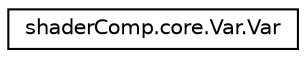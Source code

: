 digraph "Graphical Class Hierarchy"
{
  edge [fontname="Helvetica",fontsize="10",labelfontname="Helvetica",labelfontsize="10"];
  node [fontname="Helvetica",fontsize="10",shape=record];
  rankdir="LR";
  Node1 [label="shaderComp.core.Var.Var",height=0.2,width=0.4,color="black", fillcolor="white", style="filled",URL="$classshader_comp_1_1core_1_1_var_1_1_var.html"];
}
